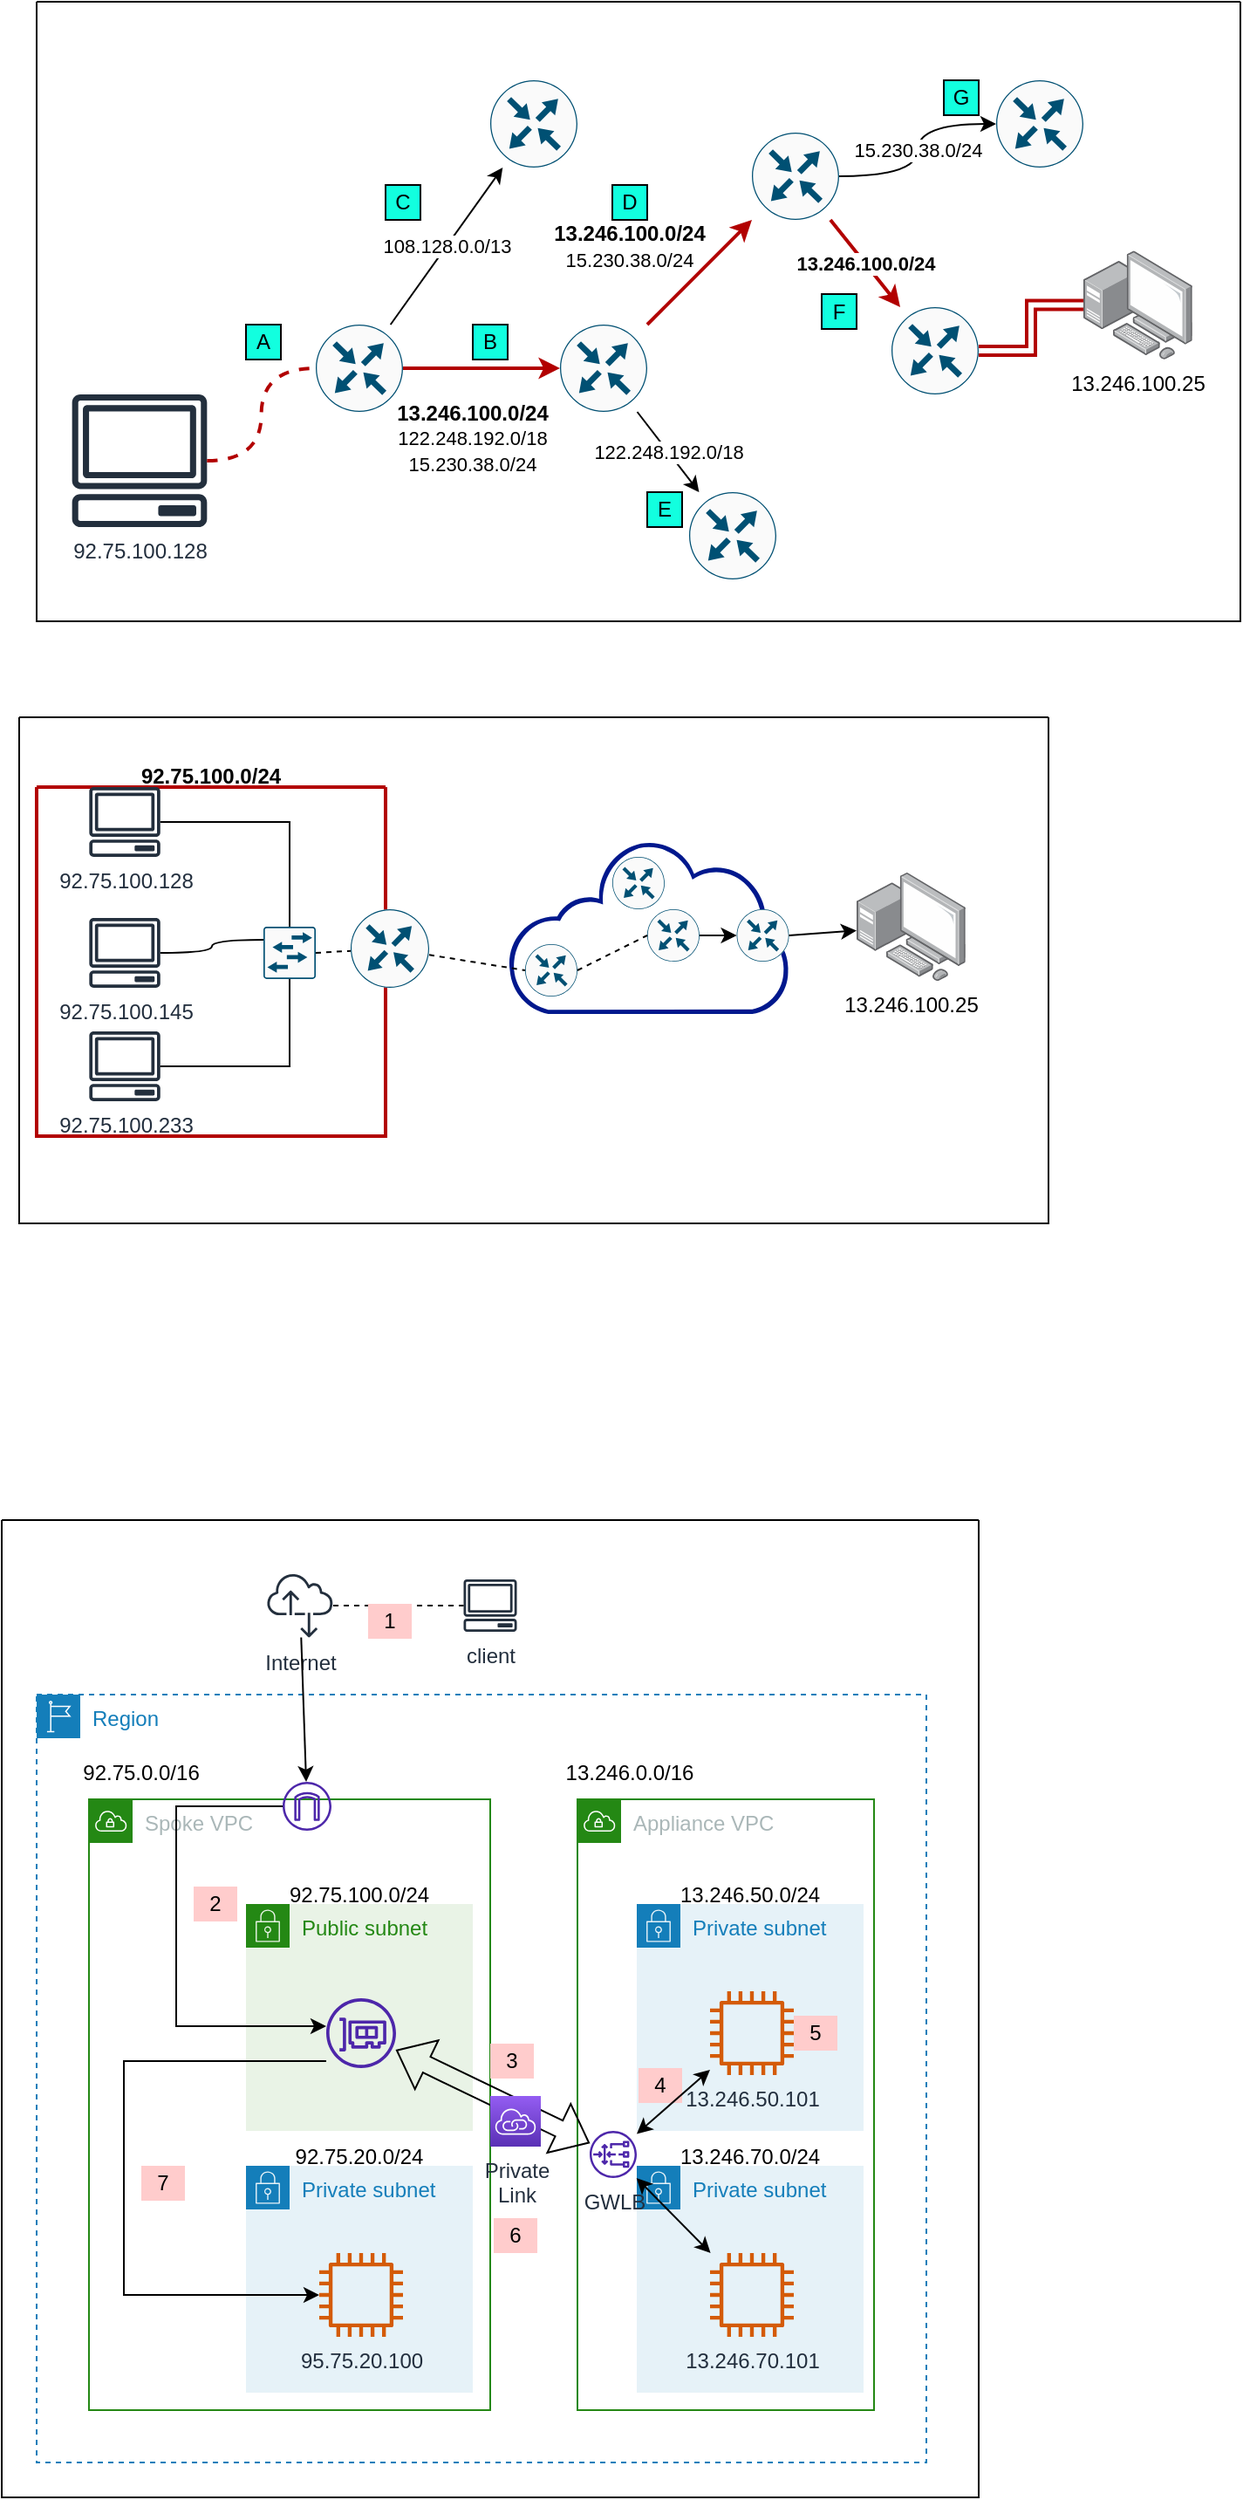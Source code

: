 <mxfile version="21.6.5" type="github">
  <diagram name="페이지-1" id="v46Kw6hZMWN8n9hihEqH">
    <mxGraphModel dx="619" dy="671" grid="1" gridSize="10" guides="1" tooltips="1" connect="1" arrows="1" fold="1" page="1" pageScale="1" pageWidth="827" pageHeight="1169" math="0" shadow="0">
      <root>
        <mxCell id="0" />
        <mxCell id="1" parent="0" />
        <mxCell id="YnKkO9R4rvAmFaV1i0---516" value="" style="swimlane;startSize=0;" vertex="1" parent="1">
          <mxGeometry x="40" y="270" width="690" height="355" as="geometry" />
        </mxCell>
        <mxCell id="YnKkO9R4rvAmFaV1i0---484" value="92.75.100.128" style="sketch=0;outlineConnect=0;fontColor=#232F3E;gradientColor=none;fillColor=#232F3D;strokeColor=none;dashed=0;verticalLabelPosition=bottom;verticalAlign=top;align=center;html=1;fontSize=12;fontStyle=0;aspect=fixed;pointerEvents=1;shape=mxgraph.aws4.client;" vertex="1" parent="YnKkO9R4rvAmFaV1i0---516">
          <mxGeometry x="20" y="225" width="78" height="76" as="geometry" />
        </mxCell>
        <mxCell id="YnKkO9R4rvAmFaV1i0---485" value="" style="sketch=0;points=[[0.5,0,0],[1,0.5,0],[0.5,1,0],[0,0.5,0],[0.145,0.145,0],[0.856,0.145,0],[0.855,0.856,0],[0.145,0.855,0]];verticalLabelPosition=bottom;html=1;verticalAlign=top;aspect=fixed;align=center;pointerEvents=1;shape=mxgraph.cisco19.rect;prIcon=router;fillColor=#FAFAFA;strokeColor=#005073;" vertex="1" parent="YnKkO9R4rvAmFaV1i0---516">
          <mxGeometry x="160" y="185" width="50" height="50" as="geometry" />
        </mxCell>
        <mxCell id="YnKkO9R4rvAmFaV1i0---492" value="" style="endArrow=none;dashed=1;html=1;rounded=0;entryX=0;entryY=0.5;entryDx=0;entryDy=0;entryPerimeter=0;edgeStyle=orthogonalEdgeStyle;curved=1;fillColor=#e51400;strokeColor=#B20000;strokeWidth=2;" edge="1" parent="YnKkO9R4rvAmFaV1i0---516" source="YnKkO9R4rvAmFaV1i0---484" target="YnKkO9R4rvAmFaV1i0---485">
          <mxGeometry width="50" height="50" relative="1" as="geometry">
            <mxPoint x="110" y="315" as="sourcePoint" />
            <mxPoint x="160" y="265" as="targetPoint" />
          </mxGeometry>
        </mxCell>
        <mxCell id="YnKkO9R4rvAmFaV1i0---486" value="" style="sketch=0;points=[[0.5,0,0],[1,0.5,0],[0.5,1,0],[0,0.5,0],[0.145,0.145,0],[0.856,0.145,0],[0.855,0.856,0],[0.145,0.855,0]];verticalLabelPosition=bottom;html=1;verticalAlign=top;aspect=fixed;align=center;pointerEvents=1;shape=mxgraph.cisco19.rect;prIcon=router;fillColor=#FAFAFA;strokeColor=#005073;" vertex="1" parent="YnKkO9R4rvAmFaV1i0---516">
          <mxGeometry x="260" y="45" width="50" height="50" as="geometry" />
        </mxCell>
        <mxCell id="YnKkO9R4rvAmFaV1i0---494" value="108.128.0.0/13" style="rounded=0;orthogonalLoop=1;jettySize=auto;html=1;" edge="1" parent="YnKkO9R4rvAmFaV1i0---516" source="YnKkO9R4rvAmFaV1i0---485" target="YnKkO9R4rvAmFaV1i0---486">
          <mxGeometry relative="1" as="geometry" />
        </mxCell>
        <mxCell id="YnKkO9R4rvAmFaV1i0---487" value="" style="sketch=0;points=[[0.5,0,0],[1,0.5,0],[0.5,1,0],[0,0.5,0],[0.145,0.145,0],[0.856,0.145,0],[0.855,0.856,0],[0.145,0.855,0]];verticalLabelPosition=bottom;html=1;verticalAlign=top;aspect=fixed;align=center;pointerEvents=1;shape=mxgraph.cisco19.rect;prIcon=router;fillColor=#FAFAFA;strokeColor=#005073;" vertex="1" parent="YnKkO9R4rvAmFaV1i0---516">
          <mxGeometry x="300" y="185" width="50" height="50" as="geometry" />
        </mxCell>
        <mxCell id="YnKkO9R4rvAmFaV1i0---495" value="" style="edgeStyle=orthogonalEdgeStyle;rounded=0;orthogonalLoop=1;jettySize=auto;html=1;fillColor=#e51400;strokeColor=#B20000;strokeWidth=2;" edge="1" parent="YnKkO9R4rvAmFaV1i0---516" source="YnKkO9R4rvAmFaV1i0---485" target="YnKkO9R4rvAmFaV1i0---487">
          <mxGeometry relative="1" as="geometry" />
        </mxCell>
        <mxCell id="YnKkO9R4rvAmFaV1i0---504" value="B" style="whiteSpace=wrap;html=1;aspect=fixed;fillColor=#12FFDF;" vertex="1" parent="YnKkO9R4rvAmFaV1i0---516">
          <mxGeometry x="250" y="185" width="20" height="20" as="geometry" />
        </mxCell>
        <mxCell id="YnKkO9R4rvAmFaV1i0---505" value="C" style="whiteSpace=wrap;html=1;aspect=fixed;fillColor=#12FFDF;" vertex="1" parent="YnKkO9R4rvAmFaV1i0---516">
          <mxGeometry x="200" y="105" width="20" height="20" as="geometry" />
        </mxCell>
        <mxCell id="YnKkO9R4rvAmFaV1i0---503" value="A" style="whiteSpace=wrap;html=1;aspect=fixed;fillColor=#12FFDF;" vertex="1" parent="YnKkO9R4rvAmFaV1i0---516">
          <mxGeometry x="120" y="185" width="20" height="20" as="geometry" />
        </mxCell>
        <mxCell id="YnKkO9R4rvAmFaV1i0---511" value="&lt;b&gt;13.246.100.0/24&lt;/b&gt;&lt;br style=&quot;border-color: var(--border-color); font-size: 11px;&quot;&gt;&lt;span style=&quot;font-size: 11px; background-color: rgb(255, 255, 255);&quot;&gt;15.230.38.0/24&lt;/span&gt;" style="text;html=1;strokeColor=none;fillColor=none;align=center;verticalAlign=middle;whiteSpace=wrap;rounded=0;" vertex="1" parent="YnKkO9R4rvAmFaV1i0---516">
          <mxGeometry x="310" y="125" width="60" height="30" as="geometry" />
        </mxCell>
        <mxCell id="YnKkO9R4rvAmFaV1i0---506" value="D" style="whiteSpace=wrap;html=1;aspect=fixed;fillColor=#12FFDF;" vertex="1" parent="YnKkO9R4rvAmFaV1i0---516">
          <mxGeometry x="330" y="105" width="20" height="20" as="geometry" />
        </mxCell>
        <mxCell id="YnKkO9R4rvAmFaV1i0---510" value="&lt;b&gt;13.246.100.0/24&lt;/b&gt;&lt;br style=&quot;border-color: var(--border-color); font-size: 11px;&quot;&gt;&lt;span style=&quot;font-size: 11px; background-color: rgb(255, 255, 255);&quot;&gt;122.248.192.0/18&lt;/span&gt;&lt;br style=&quot;border-color: var(--border-color); font-size: 11px;&quot;&gt;&lt;span style=&quot;font-size: 11px; background-color: rgb(255, 255, 255);&quot;&gt;15.230.38.0/24&lt;/span&gt;" style="text;html=1;strokeColor=none;fillColor=none;align=center;verticalAlign=middle;whiteSpace=wrap;rounded=0;" vertex="1" parent="YnKkO9R4rvAmFaV1i0---516">
          <mxGeometry x="220" y="235" width="60" height="30" as="geometry" />
        </mxCell>
        <mxCell id="YnKkO9R4rvAmFaV1i0---507" value="E" style="whiteSpace=wrap;html=1;aspect=fixed;fillColor=#12FFDF;" vertex="1" parent="YnKkO9R4rvAmFaV1i0---516">
          <mxGeometry x="350" y="281" width="20" height="20" as="geometry" />
        </mxCell>
        <mxCell id="YnKkO9R4rvAmFaV1i0---491" value="" style="sketch=0;points=[[0.5,0,0],[1,0.5,0],[0.5,1,0],[0,0.5,0],[0.145,0.145,0],[0.856,0.145,0],[0.855,0.856,0],[0.145,0.855,0]];verticalLabelPosition=bottom;html=1;verticalAlign=top;aspect=fixed;align=center;pointerEvents=1;shape=mxgraph.cisco19.rect;prIcon=router;fillColor=#FAFAFA;strokeColor=#005073;" vertex="1" parent="YnKkO9R4rvAmFaV1i0---516">
          <mxGeometry x="374" y="281" width="50" height="50" as="geometry" />
        </mxCell>
        <mxCell id="YnKkO9R4rvAmFaV1i0---497" value="122.248.192.0/18" style="rounded=0;orthogonalLoop=1;jettySize=auto;html=1;" edge="1" parent="YnKkO9R4rvAmFaV1i0---516" source="YnKkO9R4rvAmFaV1i0---487" target="YnKkO9R4rvAmFaV1i0---491">
          <mxGeometry relative="1" as="geometry" />
        </mxCell>
        <mxCell id="YnKkO9R4rvAmFaV1i0---488" value="" style="sketch=0;points=[[0.5,0,0],[1,0.5,0],[0.5,1,0],[0,0.5,0],[0.145,0.145,0],[0.856,0.145,0],[0.855,0.856,0],[0.145,0.855,0]];verticalLabelPosition=bottom;html=1;verticalAlign=top;aspect=fixed;align=center;pointerEvents=1;shape=mxgraph.cisco19.rect;prIcon=router;fillColor=#FAFAFA;strokeColor=#005073;" vertex="1" parent="YnKkO9R4rvAmFaV1i0---516">
          <mxGeometry x="410" y="75" width="50" height="50" as="geometry" />
        </mxCell>
        <mxCell id="YnKkO9R4rvAmFaV1i0---496" style="rounded=0;orthogonalLoop=1;jettySize=auto;html=1;fillColor=#e51400;strokeColor=#B20000;strokeWidth=2;" edge="1" parent="YnKkO9R4rvAmFaV1i0---516" source="YnKkO9R4rvAmFaV1i0---487" target="YnKkO9R4rvAmFaV1i0---488">
          <mxGeometry relative="1" as="geometry" />
        </mxCell>
        <mxCell id="YnKkO9R4rvAmFaV1i0---490" value="" style="sketch=0;points=[[0.5,0,0],[1,0.5,0],[0.5,1,0],[0,0.5,0],[0.145,0.145,0],[0.856,0.145,0],[0.855,0.856,0],[0.145,0.855,0]];verticalLabelPosition=bottom;html=1;verticalAlign=top;aspect=fixed;align=center;pointerEvents=1;shape=mxgraph.cisco19.rect;prIcon=router;fillColor=#FAFAFA;strokeColor=#005073;" vertex="1" parent="YnKkO9R4rvAmFaV1i0---516">
          <mxGeometry x="490" y="175" width="50" height="50" as="geometry" />
        </mxCell>
        <mxCell id="YnKkO9R4rvAmFaV1i0---499" value="&lt;b&gt;13.246.100.0/24&lt;/b&gt;" style="rounded=0;orthogonalLoop=1;jettySize=auto;html=1;fillColor=#e51400;strokeColor=#B20000;strokeWidth=2;" edge="1" parent="YnKkO9R4rvAmFaV1i0---516" source="YnKkO9R4rvAmFaV1i0---488" target="YnKkO9R4rvAmFaV1i0---490">
          <mxGeometry relative="1" as="geometry" />
        </mxCell>
        <mxCell id="YnKkO9R4rvAmFaV1i0---501" value="13.246.100.25" style="image;points=[];aspect=fixed;html=1;align=center;shadow=0;dashed=0;image=img/lib/allied_telesis/computer_and_terminals/Personal_Computer_with_Server.svg;" vertex="1" parent="YnKkO9R4rvAmFaV1i0---516">
          <mxGeometry x="600" y="142.6" width="62.4" height="62.4" as="geometry" />
        </mxCell>
        <mxCell id="YnKkO9R4rvAmFaV1i0---502" style="edgeStyle=orthogonalEdgeStyle;rounded=0;orthogonalLoop=1;jettySize=auto;html=1;curved=1;fillColor=#e51400;strokeColor=#B20000;strokeWidth=2;shape=link;" edge="1" parent="YnKkO9R4rvAmFaV1i0---516" source="YnKkO9R4rvAmFaV1i0---490" target="YnKkO9R4rvAmFaV1i0---501">
          <mxGeometry relative="1" as="geometry" />
        </mxCell>
        <mxCell id="YnKkO9R4rvAmFaV1i0---489" value="" style="sketch=0;points=[[0.5,0,0],[1,0.5,0],[0.5,1,0],[0,0.5,0],[0.145,0.145,0],[0.856,0.145,0],[0.855,0.856,0],[0.145,0.855,0]];verticalLabelPosition=bottom;html=1;verticalAlign=top;aspect=fixed;align=center;pointerEvents=1;shape=mxgraph.cisco19.rect;prIcon=router;fillColor=#FAFAFA;strokeColor=#005073;" vertex="1" parent="YnKkO9R4rvAmFaV1i0---516">
          <mxGeometry x="550" y="45" width="50" height="50" as="geometry" />
        </mxCell>
        <mxCell id="YnKkO9R4rvAmFaV1i0---500" value="15.230.38.0/24" style="edgeStyle=orthogonalEdgeStyle;rounded=0;orthogonalLoop=1;jettySize=auto;html=1;curved=1;" edge="1" parent="YnKkO9R4rvAmFaV1i0---516" source="YnKkO9R4rvAmFaV1i0---488" target="YnKkO9R4rvAmFaV1i0---489">
          <mxGeometry relative="1" as="geometry" />
        </mxCell>
        <mxCell id="YnKkO9R4rvAmFaV1i0---509" value="G" style="whiteSpace=wrap;html=1;aspect=fixed;fillColor=#12FFDF;" vertex="1" parent="YnKkO9R4rvAmFaV1i0---516">
          <mxGeometry x="520" y="45" width="20" height="20" as="geometry" />
        </mxCell>
        <mxCell id="YnKkO9R4rvAmFaV1i0---508" value="F" style="whiteSpace=wrap;html=1;aspect=fixed;fillColor=#12FFDF;" vertex="1" parent="YnKkO9R4rvAmFaV1i0---516">
          <mxGeometry x="450" y="167.5" width="20" height="20" as="geometry" />
        </mxCell>
        <mxCell id="YnKkO9R4rvAmFaV1i0---518" value="" style="swimlane;startSize=0;" vertex="1" parent="1">
          <mxGeometry x="30" y="680" width="590" height="290" as="geometry" />
        </mxCell>
        <mxCell id="YnKkO9R4rvAmFaV1i0---519" value="" style="sketch=0;aspect=fixed;pointerEvents=1;shadow=0;dashed=0;html=1;strokeColor=none;labelPosition=center;verticalLabelPosition=bottom;verticalAlign=top;align=center;fillColor=#00188D;shape=mxgraph.mscae.enterprise.internet_hollow" vertex="1" parent="YnKkO9R4rvAmFaV1i0---518">
          <mxGeometry x="280" y="70" width="161.29" height="100" as="geometry" />
        </mxCell>
        <mxCell id="YnKkO9R4rvAmFaV1i0---520" value="" style="sketch=0;points=[[0.5,0,0],[1,0.5,0],[0.5,1,0],[0,0.5,0],[0.145,0.145,0],[0.856,0.145,0],[0.855,0.856,0],[0.145,0.855,0]];verticalLabelPosition=bottom;html=1;verticalAlign=top;aspect=fixed;align=center;pointerEvents=1;shape=mxgraph.cisco19.rect;prIcon=router;fillColor=#FAFAFA;strokeColor=#005073;" vertex="1" parent="YnKkO9R4rvAmFaV1i0---518">
          <mxGeometry x="360" y="110" width="30" height="30" as="geometry" />
        </mxCell>
        <mxCell id="YnKkO9R4rvAmFaV1i0---521" value="" style="sketch=0;points=[[0.5,0,0],[1,0.5,0],[0.5,1,0],[0,0.5,0],[0.145,0.145,0],[0.856,0.145,0],[0.855,0.856,0],[0.145,0.855,0]];verticalLabelPosition=bottom;html=1;verticalAlign=top;aspect=fixed;align=center;pointerEvents=1;shape=mxgraph.cisco19.rect;prIcon=router;fillColor=#FAFAFA;strokeColor=#005073;" vertex="1" parent="YnKkO9R4rvAmFaV1i0---518">
          <mxGeometry x="340" y="80" width="30" height="30" as="geometry" />
        </mxCell>
        <mxCell id="YnKkO9R4rvAmFaV1i0---522" value="" style="sketch=0;points=[[0.5,0,0],[1,0.5,0],[0.5,1,0],[0,0.5,0],[0.145,0.145,0],[0.856,0.145,0],[0.855,0.856,0],[0.145,0.855,0]];verticalLabelPosition=bottom;html=1;verticalAlign=top;aspect=fixed;align=center;pointerEvents=1;shape=mxgraph.cisco19.rect;prIcon=router;fillColor=#FAFAFA;strokeColor=#005073;" vertex="1" parent="YnKkO9R4rvAmFaV1i0---518">
          <mxGeometry x="290" y="130" width="30" height="30" as="geometry" />
        </mxCell>
        <mxCell id="YnKkO9R4rvAmFaV1i0---523" value="" style="sketch=0;points=[[0.5,0,0],[1,0.5,0],[0.5,1,0],[0,0.5,0],[0.145,0.145,0],[0.856,0.145,0],[0.855,0.856,0],[0.145,0.855,0]];verticalLabelPosition=bottom;html=1;verticalAlign=top;aspect=fixed;align=center;pointerEvents=1;shape=mxgraph.cisco19.rect;prIcon=router;fillColor=#FAFAFA;strokeColor=#005073;" vertex="1" parent="YnKkO9R4rvAmFaV1i0---518">
          <mxGeometry x="411.29" y="110" width="30" height="30" as="geometry" />
        </mxCell>
        <mxCell id="YnKkO9R4rvAmFaV1i0---524" value="13.246.100.25" style="image;points=[];aspect=fixed;html=1;align=center;shadow=0;dashed=0;image=img/lib/allied_telesis/computer_and_terminals/Personal_Computer_with_Server.svg;" vertex="1" parent="YnKkO9R4rvAmFaV1i0---518">
          <mxGeometry x="480" y="88.8" width="62.4" height="62.4" as="geometry" />
        </mxCell>
        <mxCell id="YnKkO9R4rvAmFaV1i0---527" value="92.75.100.0/24&#xa;" style="swimlane;startSize=0;fillColor=#e51400;fontColor=#000000;strokeColor=#B20000;strokeWidth=2;" vertex="1" parent="YnKkO9R4rvAmFaV1i0---518">
          <mxGeometry x="10" y="40" width="200" height="200" as="geometry" />
        </mxCell>
        <mxCell id="YnKkO9R4rvAmFaV1i0---525" value="92.75.100.128" style="sketch=0;outlineConnect=0;fontColor=#232F3E;gradientColor=none;fillColor=#232F3D;strokeColor=none;dashed=0;verticalLabelPosition=bottom;verticalAlign=top;align=center;html=1;fontSize=12;fontStyle=0;aspect=fixed;pointerEvents=1;shape=mxgraph.aws4.client;" vertex="1" parent="YnKkO9R4rvAmFaV1i0---527">
          <mxGeometry x="30.0" width="41.05" height="40" as="geometry" />
        </mxCell>
        <mxCell id="YnKkO9R4rvAmFaV1i0---528" value="92.75.100.145" style="sketch=0;outlineConnect=0;fontColor=#232F3E;gradientColor=none;fillColor=#232F3D;strokeColor=none;dashed=0;verticalLabelPosition=bottom;verticalAlign=top;align=center;html=1;fontSize=12;fontStyle=0;aspect=fixed;pointerEvents=1;shape=mxgraph.aws4.client;" vertex="1" parent="YnKkO9R4rvAmFaV1i0---527">
          <mxGeometry x="30.0" y="75" width="41.05" height="40" as="geometry" />
        </mxCell>
        <mxCell id="YnKkO9R4rvAmFaV1i0---529" value="92.75.100.233" style="sketch=0;outlineConnect=0;fontColor=#232F3E;gradientColor=none;fillColor=#232F3D;strokeColor=none;dashed=0;verticalLabelPosition=bottom;verticalAlign=top;align=center;html=1;fontSize=12;fontStyle=0;aspect=fixed;pointerEvents=1;shape=mxgraph.aws4.client;" vertex="1" parent="YnKkO9R4rvAmFaV1i0---527">
          <mxGeometry x="30.0" y="140" width="41.05" height="40" as="geometry" />
        </mxCell>
        <mxCell id="YnKkO9R4rvAmFaV1i0---526" value="" style="sketch=0;points=[[0.015,0.015,0],[0.985,0.015,0],[0.985,0.985,0],[0.015,0.985,0],[0.25,0,0],[0.5,0,0],[0.75,0,0],[1,0.25,0],[1,0.5,0],[1,0.75,0],[0.75,1,0],[0.5,1,0],[0.25,1,0],[0,0.75,0],[0,0.5,0],[0,0.25,0]];verticalLabelPosition=bottom;html=1;verticalAlign=top;aspect=fixed;align=center;pointerEvents=1;shape=mxgraph.cisco19.rect;prIcon=l2_switch;fillColor=#FAFAFA;strokeColor=#005073;" vertex="1" parent="YnKkO9R4rvAmFaV1i0---527">
          <mxGeometry x="130" y="80" width="30" height="30" as="geometry" />
        </mxCell>
        <mxCell id="YnKkO9R4rvAmFaV1i0---530" value="" style="endArrow=none;html=1;rounded=0;entryX=0.5;entryY=0;entryDx=0;entryDy=0;entryPerimeter=0;edgeStyle=orthogonalEdgeStyle;" edge="1" parent="YnKkO9R4rvAmFaV1i0---527" source="YnKkO9R4rvAmFaV1i0---525" target="YnKkO9R4rvAmFaV1i0---526">
          <mxGeometry width="50" height="50" relative="1" as="geometry">
            <mxPoint x="90" y="60" as="sourcePoint" />
            <mxPoint x="140" y="10" as="targetPoint" />
          </mxGeometry>
        </mxCell>
        <mxCell id="YnKkO9R4rvAmFaV1i0---531" value="" style="endArrow=none;html=1;rounded=0;entryX=0;entryY=0.25;entryDx=0;entryDy=0;entryPerimeter=0;edgeStyle=orthogonalEdgeStyle;curved=1;" edge="1" parent="YnKkO9R4rvAmFaV1i0---527" source="YnKkO9R4rvAmFaV1i0---528" target="YnKkO9R4rvAmFaV1i0---526">
          <mxGeometry width="50" height="50" relative="1" as="geometry">
            <mxPoint x="90" y="180" as="sourcePoint" />
            <mxPoint x="140" y="130" as="targetPoint" />
          </mxGeometry>
        </mxCell>
        <mxCell id="YnKkO9R4rvAmFaV1i0---532" value="" style="endArrow=none;html=1;rounded=0;entryX=0.5;entryY=1;entryDx=0;entryDy=0;entryPerimeter=0;edgeStyle=orthogonalEdgeStyle;" edge="1" parent="YnKkO9R4rvAmFaV1i0---527" source="YnKkO9R4rvAmFaV1i0---529" target="YnKkO9R4rvAmFaV1i0---526">
          <mxGeometry width="50" height="50" relative="1" as="geometry">
            <mxPoint x="100" y="190" as="sourcePoint" />
            <mxPoint x="150" y="140" as="targetPoint" />
          </mxGeometry>
        </mxCell>
        <mxCell id="YnKkO9R4rvAmFaV1i0---533" value="" style="sketch=0;points=[[0.5,0,0],[1,0.5,0],[0.5,1,0],[0,0.5,0],[0.145,0.145,0],[0.856,0.145,0],[0.855,0.856,0],[0.145,0.855,0]];verticalLabelPosition=bottom;html=1;verticalAlign=top;aspect=fixed;align=center;pointerEvents=1;shape=mxgraph.cisco19.rect;prIcon=router;fillColor=#FAFAFA;strokeColor=#005073;" vertex="1" parent="YnKkO9R4rvAmFaV1i0---518">
          <mxGeometry x="190" y="110" width="45" height="45" as="geometry" />
        </mxCell>
        <mxCell id="YnKkO9R4rvAmFaV1i0---534" value="" style="endArrow=none;dashed=1;html=1;rounded=0;exitX=1;exitY=0.5;exitDx=0;exitDy=0;exitPerimeter=0;" edge="1" parent="YnKkO9R4rvAmFaV1i0---518" source="YnKkO9R4rvAmFaV1i0---526" target="YnKkO9R4rvAmFaV1i0---533">
          <mxGeometry width="50" height="50" relative="1" as="geometry">
            <mxPoint x="220" y="230" as="sourcePoint" />
            <mxPoint x="270" y="180" as="targetPoint" />
          </mxGeometry>
        </mxCell>
        <mxCell id="YnKkO9R4rvAmFaV1i0---535" value="" style="endArrow=none;dashed=1;html=1;rounded=0;entryX=0;entryY=0.5;entryDx=0;entryDy=0;entryPerimeter=0;" edge="1" parent="YnKkO9R4rvAmFaV1i0---518" source="YnKkO9R4rvAmFaV1i0---533" target="YnKkO9R4rvAmFaV1i0---522">
          <mxGeometry width="50" height="50" relative="1" as="geometry">
            <mxPoint x="240" y="240" as="sourcePoint" />
            <mxPoint x="290" y="190" as="targetPoint" />
          </mxGeometry>
        </mxCell>
        <mxCell id="YnKkO9R4rvAmFaV1i0---536" value="" style="endArrow=none;dashed=1;html=1;rounded=0;entryX=0;entryY=0.5;entryDx=0;entryDy=0;entryPerimeter=0;exitX=1;exitY=0.5;exitDx=0;exitDy=0;exitPerimeter=0;" edge="1" parent="YnKkO9R4rvAmFaV1i0---518" source="YnKkO9R4rvAmFaV1i0---522" target="YnKkO9R4rvAmFaV1i0---520">
          <mxGeometry width="50" height="50" relative="1" as="geometry">
            <mxPoint x="245" y="146" as="sourcePoint" />
            <mxPoint x="300" y="155" as="targetPoint" />
          </mxGeometry>
        </mxCell>
        <mxCell id="YnKkO9R4rvAmFaV1i0---537" value="" style="endArrow=classic;html=1;rounded=0;exitX=1;exitY=0.5;exitDx=0;exitDy=0;exitPerimeter=0;entryX=0;entryY=0.5;entryDx=0;entryDy=0;entryPerimeter=0;" edge="1" parent="YnKkO9R4rvAmFaV1i0---518" source="YnKkO9R4rvAmFaV1i0---520" target="YnKkO9R4rvAmFaV1i0---523">
          <mxGeometry width="50" height="50" relative="1" as="geometry">
            <mxPoint x="390" y="160" as="sourcePoint" />
            <mxPoint x="440" y="110" as="targetPoint" />
          </mxGeometry>
        </mxCell>
        <mxCell id="YnKkO9R4rvAmFaV1i0---538" value="" style="endArrow=classic;html=1;rounded=0;exitX=1;exitY=0.5;exitDx=0;exitDy=0;exitPerimeter=0;" edge="1" parent="YnKkO9R4rvAmFaV1i0---518" source="YnKkO9R4rvAmFaV1i0---523" target="YnKkO9R4rvAmFaV1i0---524">
          <mxGeometry width="50" height="50" relative="1" as="geometry">
            <mxPoint x="450" y="210" as="sourcePoint" />
            <mxPoint x="500" y="160" as="targetPoint" />
          </mxGeometry>
        </mxCell>
        <mxCell id="YnKkO9R4rvAmFaV1i0---742" value="" style="swimlane;startSize=0;" vertex="1" parent="1">
          <mxGeometry x="20" y="1140" width="560" height="560" as="geometry" />
        </mxCell>
        <mxCell id="YnKkO9R4rvAmFaV1i0---701" value="Region" style="points=[[0,0],[0.25,0],[0.5,0],[0.75,0],[1,0],[1,0.25],[1,0.5],[1,0.75],[1,1],[0.75,1],[0.5,1],[0.25,1],[0,1],[0,0.75],[0,0.5],[0,0.25]];outlineConnect=0;gradientColor=none;html=1;whiteSpace=wrap;fontSize=12;fontStyle=0;container=1;pointerEvents=0;collapsible=0;recursiveResize=0;shape=mxgraph.aws4.group;grIcon=mxgraph.aws4.group_region;strokeColor=#147EBA;fillColor=none;verticalAlign=top;align=left;spacingLeft=30;fontColor=#147EBA;dashed=1;" vertex="1" parent="YnKkO9R4rvAmFaV1i0---742">
          <mxGeometry x="20" y="100" width="510" height="440" as="geometry" />
        </mxCell>
        <mxCell id="YnKkO9R4rvAmFaV1i0---702" value="Spoke VPC" style="points=[[0,0],[0.25,0],[0.5,0],[0.75,0],[1,0],[1,0.25],[1,0.5],[1,0.75],[1,1],[0.75,1],[0.5,1],[0.25,1],[0,1],[0,0.75],[0,0.5],[0,0.25]];outlineConnect=0;gradientColor=none;html=1;whiteSpace=wrap;fontSize=12;fontStyle=0;container=1;pointerEvents=0;collapsible=0;recursiveResize=0;shape=mxgraph.aws4.group;grIcon=mxgraph.aws4.group_vpc;strokeColor=#248814;fillColor=none;verticalAlign=top;align=left;spacingLeft=30;fontColor=#AAB7B8;dashed=0;" vertex="1" parent="YnKkO9R4rvAmFaV1i0---701">
          <mxGeometry x="30" y="60" width="230" height="350" as="geometry" />
        </mxCell>
        <mxCell id="YnKkO9R4rvAmFaV1i0---707" value="Public subnet" style="points=[[0,0],[0.25,0],[0.5,0],[0.75,0],[1,0],[1,0.25],[1,0.5],[1,0.75],[1,1],[0.75,1],[0.5,1],[0.25,1],[0,1],[0,0.75],[0,0.5],[0,0.25]];outlineConnect=0;gradientColor=none;html=1;whiteSpace=wrap;fontSize=12;fontStyle=0;container=1;pointerEvents=0;collapsible=0;recursiveResize=0;shape=mxgraph.aws4.group;grIcon=mxgraph.aws4.group_security_group;grStroke=0;strokeColor=#248814;fillColor=#E9F3E6;verticalAlign=top;align=left;spacingLeft=30;fontColor=#248814;dashed=0;" vertex="1" parent="YnKkO9R4rvAmFaV1i0---702">
          <mxGeometry x="90" y="60" width="130" height="130" as="geometry" />
        </mxCell>
        <mxCell id="YnKkO9R4rvAmFaV1i0---709" value="" style="sketch=0;outlineConnect=0;fontColor=#232F3E;gradientColor=none;fillColor=#4D27AA;strokeColor=none;dashed=0;verticalLabelPosition=bottom;verticalAlign=top;align=center;html=1;fontSize=12;fontStyle=0;aspect=fixed;pointerEvents=1;shape=mxgraph.aws4.elastic_network_interface;" vertex="1" parent="YnKkO9R4rvAmFaV1i0---707">
          <mxGeometry x="46" y="54" width="40" height="40" as="geometry" />
        </mxCell>
        <mxCell id="YnKkO9R4rvAmFaV1i0---708" value="Private subnet" style="points=[[0,0],[0.25,0],[0.5,0],[0.75,0],[1,0],[1,0.25],[1,0.5],[1,0.75],[1,1],[0.75,1],[0.5,1],[0.25,1],[0,1],[0,0.75],[0,0.5],[0,0.25]];outlineConnect=0;gradientColor=none;html=1;whiteSpace=wrap;fontSize=12;fontStyle=0;container=1;pointerEvents=0;collapsible=0;recursiveResize=0;shape=mxgraph.aws4.group;grIcon=mxgraph.aws4.group_security_group;grStroke=0;strokeColor=#147EBA;fillColor=#E6F2F8;verticalAlign=top;align=left;spacingLeft=30;fontColor=#147EBA;dashed=0;" vertex="1" parent="YnKkO9R4rvAmFaV1i0---702">
          <mxGeometry x="90" y="210" width="130" height="130" as="geometry" />
        </mxCell>
        <mxCell id="YnKkO9R4rvAmFaV1i0---710" value="95.75.20.100" style="sketch=0;outlineConnect=0;fontColor=#232F3E;gradientColor=none;fillColor=#D45B07;strokeColor=none;dashed=0;verticalLabelPosition=bottom;verticalAlign=top;align=center;html=1;fontSize=12;fontStyle=0;aspect=fixed;pointerEvents=1;shape=mxgraph.aws4.instance2;" vertex="1" parent="YnKkO9R4rvAmFaV1i0---708">
          <mxGeometry x="42" y="50" width="48" height="48" as="geometry" />
        </mxCell>
        <mxCell id="YnKkO9R4rvAmFaV1i0---711" value="92.75.100.0/24" style="text;html=1;strokeColor=none;fillColor=none;align=center;verticalAlign=middle;whiteSpace=wrap;rounded=0;" vertex="1" parent="YnKkO9R4rvAmFaV1i0---702">
          <mxGeometry x="125" y="40" width="60" height="30" as="geometry" />
        </mxCell>
        <mxCell id="YnKkO9R4rvAmFaV1i0---718" value="92.75.20.0/24" style="text;html=1;strokeColor=none;fillColor=none;align=center;verticalAlign=middle;whiteSpace=wrap;rounded=0;" vertex="1" parent="YnKkO9R4rvAmFaV1i0---702">
          <mxGeometry x="125" y="190" width="60" height="30" as="geometry" />
        </mxCell>
        <mxCell id="YnKkO9R4rvAmFaV1i0---733" value="2" style="text;html=1;strokeColor=none;fillColor=#FFCCCC;align=center;verticalAlign=middle;whiteSpace=wrap;rounded=0;" vertex="1" parent="YnKkO9R4rvAmFaV1i0---702">
          <mxGeometry x="60" y="50" width="25" height="20" as="geometry" />
        </mxCell>
        <mxCell id="YnKkO9R4rvAmFaV1i0---738" style="edgeStyle=orthogonalEdgeStyle;rounded=0;orthogonalLoop=1;jettySize=auto;html=1;" edge="1" parent="YnKkO9R4rvAmFaV1i0---702" source="YnKkO9R4rvAmFaV1i0---709" target="YnKkO9R4rvAmFaV1i0---710">
          <mxGeometry relative="1" as="geometry">
            <Array as="points">
              <mxPoint x="20" y="150" />
              <mxPoint x="20" y="284" />
            </Array>
          </mxGeometry>
        </mxCell>
        <mxCell id="YnKkO9R4rvAmFaV1i0---741" value="7" style="text;html=1;strokeColor=none;fillColor=#FFCCCC;align=center;verticalAlign=middle;whiteSpace=wrap;rounded=0;" vertex="1" parent="YnKkO9R4rvAmFaV1i0---702">
          <mxGeometry x="30" y="210" width="25" height="20" as="geometry" />
        </mxCell>
        <mxCell id="YnKkO9R4rvAmFaV1i0---703" value="92.75.0.0/16" style="text;html=1;strokeColor=none;fillColor=none;align=center;verticalAlign=middle;whiteSpace=wrap;rounded=0;" vertex="1" parent="YnKkO9R4rvAmFaV1i0---701">
          <mxGeometry x="30" y="30" width="60" height="30" as="geometry" />
        </mxCell>
        <mxCell id="YnKkO9R4rvAmFaV1i0---729" style="edgeStyle=orthogonalEdgeStyle;rounded=0;orthogonalLoop=1;jettySize=auto;html=1;" edge="1" parent="YnKkO9R4rvAmFaV1i0---701" source="YnKkO9R4rvAmFaV1i0---704" target="YnKkO9R4rvAmFaV1i0---709">
          <mxGeometry relative="1" as="geometry">
            <Array as="points">
              <mxPoint x="80" y="64" />
              <mxPoint x="80" y="190" />
            </Array>
          </mxGeometry>
        </mxCell>
        <mxCell id="YnKkO9R4rvAmFaV1i0---704" value="" style="sketch=0;outlineConnect=0;fontColor=#232F3E;gradientColor=none;fillColor=#4D27AA;strokeColor=none;dashed=0;verticalLabelPosition=bottom;verticalAlign=top;align=center;html=1;fontSize=12;fontStyle=0;aspect=fixed;pointerEvents=1;shape=mxgraph.aws4.internet_gateway;" vertex="1" parent="YnKkO9R4rvAmFaV1i0---701">
          <mxGeometry x="141" y="50" width="28" height="28" as="geometry" />
        </mxCell>
        <mxCell id="YnKkO9R4rvAmFaV1i0---712" value="Appliance VPC" style="points=[[0,0],[0.25,0],[0.5,0],[0.75,0],[1,0],[1,0.25],[1,0.5],[1,0.75],[1,1],[0.75,1],[0.5,1],[0.25,1],[0,1],[0,0.75],[0,0.5],[0,0.25]];outlineConnect=0;gradientColor=none;html=1;whiteSpace=wrap;fontSize=12;fontStyle=0;container=1;pointerEvents=0;collapsible=0;recursiveResize=0;shape=mxgraph.aws4.group;grIcon=mxgraph.aws4.group_vpc;strokeColor=#248814;fillColor=none;verticalAlign=top;align=left;spacingLeft=30;fontColor=#AAB7B8;dashed=0;" vertex="1" parent="YnKkO9R4rvAmFaV1i0---701">
          <mxGeometry x="310" y="60" width="170" height="350" as="geometry" />
        </mxCell>
        <mxCell id="YnKkO9R4rvAmFaV1i0---714" value="Private subnet" style="points=[[0,0],[0.25,0],[0.5,0],[0.75,0],[1,0],[1,0.25],[1,0.5],[1,0.75],[1,1],[0.75,1],[0.5,1],[0.25,1],[0,1],[0,0.75],[0,0.5],[0,0.25]];outlineConnect=0;gradientColor=none;html=1;whiteSpace=wrap;fontSize=12;fontStyle=0;container=1;pointerEvents=0;collapsible=0;recursiveResize=0;shape=mxgraph.aws4.group;grIcon=mxgraph.aws4.group_security_group;grStroke=0;strokeColor=#147EBA;fillColor=#E6F2F8;verticalAlign=top;align=left;spacingLeft=30;fontColor=#147EBA;dashed=0;" vertex="1" parent="YnKkO9R4rvAmFaV1i0---712">
          <mxGeometry x="34" y="60" width="130" height="130" as="geometry" />
        </mxCell>
        <mxCell id="YnKkO9R4rvAmFaV1i0---715" value="13.246.50.101" style="sketch=0;outlineConnect=0;fontColor=#232F3E;gradientColor=none;fillColor=#D45B07;strokeColor=none;dashed=0;verticalLabelPosition=bottom;verticalAlign=top;align=center;html=1;fontSize=12;fontStyle=0;aspect=fixed;pointerEvents=1;shape=mxgraph.aws4.instance2;" vertex="1" parent="YnKkO9R4rvAmFaV1i0---714">
          <mxGeometry x="42" y="50" width="48" height="48" as="geometry" />
        </mxCell>
        <mxCell id="YnKkO9R4rvAmFaV1i0---735" value="4" style="text;html=1;strokeColor=none;fillColor=#FFCCCC;align=center;verticalAlign=middle;whiteSpace=wrap;rounded=0;" vertex="1" parent="YnKkO9R4rvAmFaV1i0---714">
          <mxGeometry x="1" y="94" width="25" height="20" as="geometry" />
        </mxCell>
        <mxCell id="YnKkO9R4rvAmFaV1i0---739" value="5" style="text;html=1;strokeColor=none;fillColor=#FFCCCC;align=center;verticalAlign=middle;whiteSpace=wrap;rounded=0;" vertex="1" parent="YnKkO9R4rvAmFaV1i0---714">
          <mxGeometry x="90" y="64" width="25" height="20" as="geometry" />
        </mxCell>
        <mxCell id="YnKkO9R4rvAmFaV1i0---716" value="Private subnet" style="points=[[0,0],[0.25,0],[0.5,0],[0.75,0],[1,0],[1,0.25],[1,0.5],[1,0.75],[1,1],[0.75,1],[0.5,1],[0.25,1],[0,1],[0,0.75],[0,0.5],[0,0.25]];outlineConnect=0;gradientColor=none;html=1;whiteSpace=wrap;fontSize=12;fontStyle=0;container=1;pointerEvents=0;collapsible=0;recursiveResize=0;shape=mxgraph.aws4.group;grIcon=mxgraph.aws4.group_security_group;grStroke=0;strokeColor=#147EBA;fillColor=#E6F2F8;verticalAlign=top;align=left;spacingLeft=30;fontColor=#147EBA;dashed=0;" vertex="1" parent="YnKkO9R4rvAmFaV1i0---712">
          <mxGeometry x="34" y="210" width="130" height="130" as="geometry" />
        </mxCell>
        <mxCell id="YnKkO9R4rvAmFaV1i0---717" value="13.246.70.101" style="sketch=0;outlineConnect=0;fontColor=#232F3E;gradientColor=none;fillColor=#D45B07;strokeColor=none;dashed=0;verticalLabelPosition=bottom;verticalAlign=top;align=center;html=1;fontSize=12;fontStyle=0;aspect=fixed;pointerEvents=1;shape=mxgraph.aws4.instance2;" vertex="1" parent="YnKkO9R4rvAmFaV1i0---716">
          <mxGeometry x="42" y="50" width="48" height="48" as="geometry" />
        </mxCell>
        <mxCell id="YnKkO9R4rvAmFaV1i0---720" value="13.246.50.0/24" style="text;html=1;strokeColor=none;fillColor=none;align=center;verticalAlign=middle;whiteSpace=wrap;rounded=0;" vertex="1" parent="YnKkO9R4rvAmFaV1i0---712">
          <mxGeometry x="69" y="40" width="60" height="30" as="geometry" />
        </mxCell>
        <mxCell id="YnKkO9R4rvAmFaV1i0---721" value="13.246.70.0/24" style="text;html=1;strokeColor=none;fillColor=none;align=center;verticalAlign=middle;whiteSpace=wrap;rounded=0;" vertex="1" parent="YnKkO9R4rvAmFaV1i0---712">
          <mxGeometry x="69" y="190" width="60" height="30" as="geometry" />
        </mxCell>
        <mxCell id="YnKkO9R4rvAmFaV1i0---722" value="GWLB" style="sketch=0;outlineConnect=0;fontColor=#232F3E;gradientColor=none;fillColor=#4D27AA;strokeColor=none;dashed=0;verticalLabelPosition=bottom;verticalAlign=top;align=center;html=1;fontSize=12;fontStyle=0;aspect=fixed;pointerEvents=1;shape=mxgraph.aws4.gateway_load_balancer;" vertex="1" parent="YnKkO9R4rvAmFaV1i0---712">
          <mxGeometry x="7" y="190" width="27" height="27" as="geometry" />
        </mxCell>
        <mxCell id="YnKkO9R4rvAmFaV1i0---725" value="" style="endArrow=classic;startArrow=classic;html=1;rounded=0;" edge="1" parent="YnKkO9R4rvAmFaV1i0---712" source="YnKkO9R4rvAmFaV1i0---722" target="YnKkO9R4rvAmFaV1i0---715">
          <mxGeometry width="50" height="50" relative="1" as="geometry">
            <mxPoint x="10" y="180" as="sourcePoint" />
            <mxPoint x="60" y="130" as="targetPoint" />
          </mxGeometry>
        </mxCell>
        <mxCell id="YnKkO9R4rvAmFaV1i0---726" value="" style="endArrow=classic;startArrow=classic;html=1;rounded=0;" edge="1" parent="YnKkO9R4rvAmFaV1i0---712" source="YnKkO9R4rvAmFaV1i0---722" target="YnKkO9R4rvAmFaV1i0---717">
          <mxGeometry width="50" height="50" relative="1" as="geometry">
            <mxPoint x="20" y="300" as="sourcePoint" />
            <mxPoint x="70" y="250" as="targetPoint" />
          </mxGeometry>
        </mxCell>
        <mxCell id="YnKkO9R4rvAmFaV1i0---713" value="13.246.0.0/16" style="text;html=1;strokeColor=none;fillColor=none;align=center;verticalAlign=middle;whiteSpace=wrap;rounded=0;" vertex="1" parent="YnKkO9R4rvAmFaV1i0---701">
          <mxGeometry x="310" y="30" width="60" height="30" as="geometry" />
        </mxCell>
        <mxCell id="YnKkO9R4rvAmFaV1i0---723" value="" style="shape=flexArrow;endArrow=classic;startArrow=classic;html=1;rounded=0;" edge="1" parent="YnKkO9R4rvAmFaV1i0---701" source="YnKkO9R4rvAmFaV1i0---709" target="YnKkO9R4rvAmFaV1i0---722">
          <mxGeometry width="100" height="100" relative="1" as="geometry">
            <mxPoint x="350" y="-30" as="sourcePoint" />
            <mxPoint x="470" y="-30" as="targetPoint" />
          </mxGeometry>
        </mxCell>
        <mxCell id="YnKkO9R4rvAmFaV1i0---719" value="Private&lt;br&gt;Link" style="sketch=0;points=[[0,0,0],[0.25,0,0],[0.5,0,0],[0.75,0,0],[1,0,0],[0,1,0],[0.25,1,0],[0.5,1,0],[0.75,1,0],[1,1,0],[0,0.25,0],[0,0.5,0],[0,0.75,0],[1,0.25,0],[1,0.5,0],[1,0.75,0]];outlineConnect=0;fontColor=#232F3E;gradientColor=#945DF2;gradientDirection=north;fillColor=#5A30B5;strokeColor=#ffffff;dashed=0;verticalLabelPosition=bottom;verticalAlign=top;align=center;html=1;fontSize=12;fontStyle=0;aspect=fixed;shape=mxgraph.aws4.resourceIcon;resIcon=mxgraph.aws4.vpc_privatelink;" vertex="1" parent="YnKkO9R4rvAmFaV1i0---701">
          <mxGeometry x="260" y="230" width="29" height="29" as="geometry" />
        </mxCell>
        <mxCell id="YnKkO9R4rvAmFaV1i0---734" value="3" style="text;html=1;strokeColor=none;fillColor=#FFCCCC;align=center;verticalAlign=middle;whiteSpace=wrap;rounded=0;" vertex="1" parent="YnKkO9R4rvAmFaV1i0---701">
          <mxGeometry x="260" y="200" width="25" height="20" as="geometry" />
        </mxCell>
        <mxCell id="YnKkO9R4rvAmFaV1i0---740" value="6" style="text;html=1;strokeColor=none;fillColor=#FFCCCC;align=center;verticalAlign=middle;whiteSpace=wrap;rounded=0;" vertex="1" parent="YnKkO9R4rvAmFaV1i0---701">
          <mxGeometry x="262" y="300" width="25" height="20" as="geometry" />
        </mxCell>
        <mxCell id="YnKkO9R4rvAmFaV1i0---705" value="Internet" style="sketch=0;outlineConnect=0;fontColor=#232F3E;gradientColor=none;fillColor=#232F3D;strokeColor=none;dashed=0;verticalLabelPosition=bottom;verticalAlign=top;align=center;html=1;fontSize=12;fontStyle=0;aspect=fixed;pointerEvents=1;shape=mxgraph.aws4.internet_alt2;" vertex="1" parent="YnKkO9R4rvAmFaV1i0---742">
          <mxGeometry x="152" y="30" width="38" height="38" as="geometry" />
        </mxCell>
        <mxCell id="YnKkO9R4rvAmFaV1i0---728" style="rounded=0;orthogonalLoop=1;jettySize=auto;html=1;" edge="1" parent="YnKkO9R4rvAmFaV1i0---742" source="YnKkO9R4rvAmFaV1i0---705" target="YnKkO9R4rvAmFaV1i0---704">
          <mxGeometry relative="1" as="geometry" />
        </mxCell>
        <mxCell id="YnKkO9R4rvAmFaV1i0---706" value="client" style="sketch=0;outlineConnect=0;fontColor=#232F3E;gradientColor=none;fillColor=#232F3D;strokeColor=none;dashed=0;verticalLabelPosition=bottom;verticalAlign=top;align=center;html=1;fontSize=12;fontStyle=0;aspect=fixed;pointerEvents=1;shape=mxgraph.aws4.client;" vertex="1" parent="YnKkO9R4rvAmFaV1i0---742">
          <mxGeometry x="264.61" y="34" width="30.79" height="30" as="geometry" />
        </mxCell>
        <mxCell id="YnKkO9R4rvAmFaV1i0---727" value="" style="endArrow=none;dashed=1;html=1;rounded=0;" edge="1" parent="YnKkO9R4rvAmFaV1i0---742" source="YnKkO9R4rvAmFaV1i0---705" target="YnKkO9R4rvAmFaV1i0---706">
          <mxGeometry width="50" height="50" relative="1" as="geometry">
            <mxPoint x="210" y="60" as="sourcePoint" />
            <mxPoint x="260" y="10" as="targetPoint" />
          </mxGeometry>
        </mxCell>
        <mxCell id="YnKkO9R4rvAmFaV1i0---732" value="1" style="text;html=1;strokeColor=none;fillColor=#FFCCCC;align=center;verticalAlign=middle;whiteSpace=wrap;rounded=0;" vertex="1" parent="YnKkO9R4rvAmFaV1i0---742">
          <mxGeometry x="210" y="48" width="25" height="20" as="geometry" />
        </mxCell>
      </root>
    </mxGraphModel>
  </diagram>
</mxfile>
